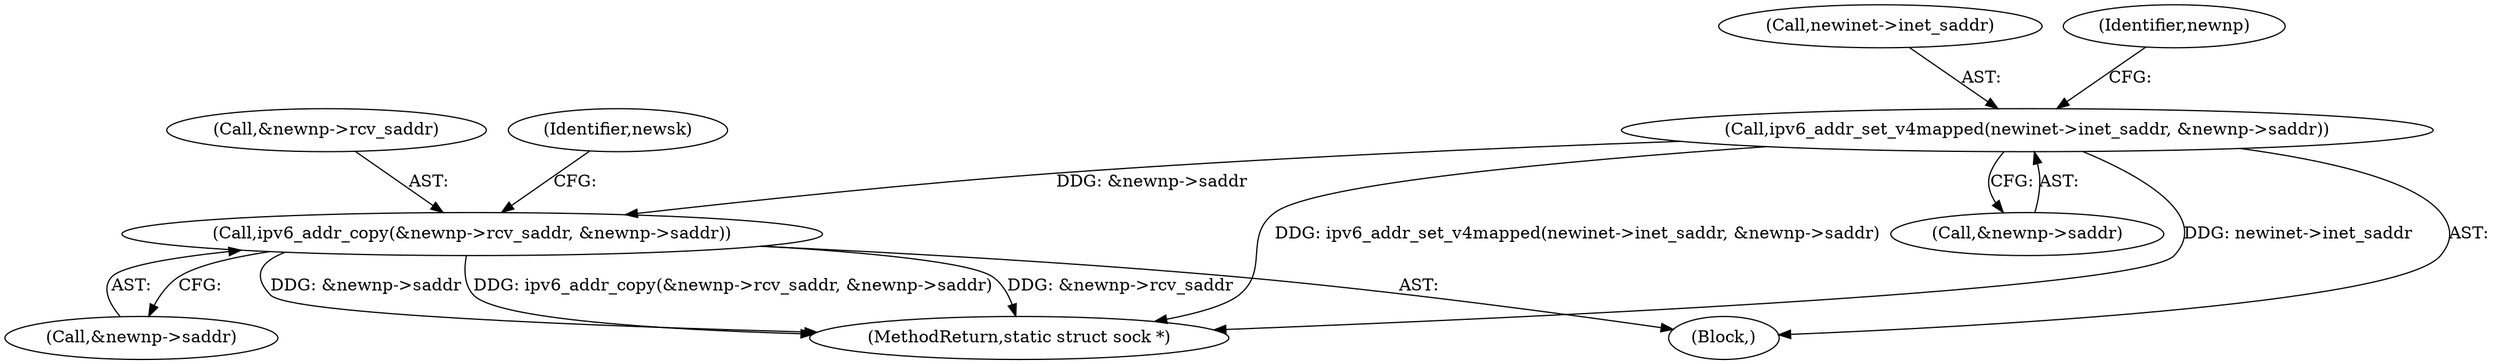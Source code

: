digraph "0_linux_f6d8bd051c391c1c0458a30b2a7abcd939329259_33@API" {
"1000197" [label="(Call,ipv6_addr_copy(&newnp->rcv_saddr, &newnp->saddr))"];
"1000189" [label="(Call,ipv6_addr_set_v4mapped(newinet->inet_saddr, &newnp->saddr))"];
"1000190" [label="(Call,newinet->inet_saddr)"];
"1000202" [label="(Call,&newnp->saddr)"];
"1000200" [label="(Identifier,newnp)"];
"1000189" [label="(Call,ipv6_addr_set_v4mapped(newinet->inet_saddr, &newnp->saddr))"];
"1000604" [label="(MethodReturn,static struct sock *)"];
"1000197" [label="(Call,ipv6_addr_copy(&newnp->rcv_saddr, &newnp->saddr))"];
"1000193" [label="(Call,&newnp->saddr)"];
"1000136" [label="(Block,)"];
"1000198" [label="(Call,&newnp->rcv_saddr)"];
"1000209" [label="(Identifier,newsk)"];
"1000197" -> "1000136"  [label="AST: "];
"1000197" -> "1000202"  [label="CFG: "];
"1000198" -> "1000197"  [label="AST: "];
"1000202" -> "1000197"  [label="AST: "];
"1000209" -> "1000197"  [label="CFG: "];
"1000197" -> "1000604"  [label="DDG: ipv6_addr_copy(&newnp->rcv_saddr, &newnp->saddr)"];
"1000197" -> "1000604"  [label="DDG: &newnp->rcv_saddr"];
"1000197" -> "1000604"  [label="DDG: &newnp->saddr"];
"1000189" -> "1000197"  [label="DDG: &newnp->saddr"];
"1000189" -> "1000136"  [label="AST: "];
"1000189" -> "1000193"  [label="CFG: "];
"1000190" -> "1000189"  [label="AST: "];
"1000193" -> "1000189"  [label="AST: "];
"1000200" -> "1000189"  [label="CFG: "];
"1000189" -> "1000604"  [label="DDG: newinet->inet_saddr"];
"1000189" -> "1000604"  [label="DDG: ipv6_addr_set_v4mapped(newinet->inet_saddr, &newnp->saddr)"];
}

